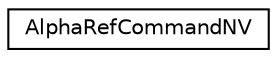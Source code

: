 digraph "Graphical Class Hierarchy"
{
 // LATEX_PDF_SIZE
  edge [fontname="Helvetica",fontsize="10",labelfontname="Helvetica",labelfontsize="10"];
  node [fontname="Helvetica",fontsize="10",shape=record];
  rankdir="LR";
  Node0 [label="AlphaRefCommandNV",height=0.2,width=0.4,color="black", fillcolor="white", style="filled",URL="$struct_alpha_ref_command_n_v.html",tooltip=" "];
}
